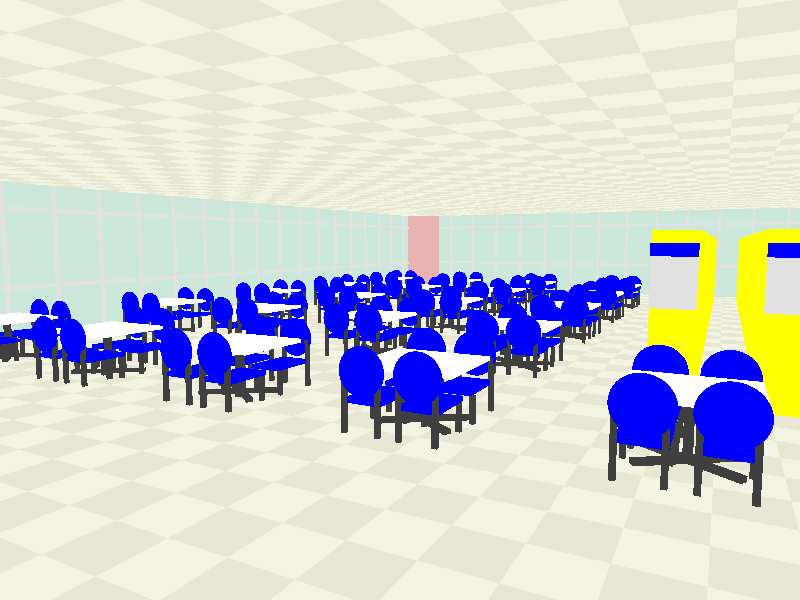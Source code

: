 // comando para renderizar:
// povray bu.pov +A0.1 +w1920 +h1080

#include "colors.inc"
#include "textures.inc"
#include "shapes.inc"


camera {
  location <0, 2.7, -5>
  look_at  <13, 1.3,  2>
}

background { color Black }

// Fonte de Luz das janelas
light_source { <20, 4.2,  18.5> color rgb <0.3, 0.3, 0.3>}
light_source { <10, 4.2,  18.5> color rgb <0.3, 0.3, 0.3>}
light_source { <30, 4.2,  18.5> color rgb <0.3, 0.3, 0.3>}
light_source { <45, 4.2,  18.5> color rgb <0.3, 0.3, 0.3>}
light_source { <45.1, 4.2,  9 > color rgb <0.3, 0.3, 0.3>}
light_source { <45.1, 4.2,  -1> color rgb <0.3, 0.3, 0.3>}
light_source { <45.1, 4.2, -11> color rgb <0.3, 0.3, 0.3>}



// Ch�o
plane {
  <0, 1, 0>, -1
  pigment {
    checker color rgb <0.8, 0.8, 0.65>, color rgb <0.9, 0.9, 0.75>
  }
}

// Teto
plane {
  <0, -1, 0>, -1
  pigment {
    checker color rgb <0.8, 0.8, 0.65>, color rgb <0.9, 0.9, 0.75>
  }
  translate <0,4,0>
}

// Paredes
plane {
  <0, 0, 1>, -1
  texture{
    pigment{ color rgb <0.6, 0.8, 0.7>}
    finish { phong 0.5}
  }
  translate <0,0,20>
}
plane {
  <1, 0, 0>, -1
  texture{
    pigment{ color rgb <0.6, 0.8, 0.7>}
    finish { phong 0.5}
  }
  translate <48,0,0>
}

// Hastes janela
#declare haste =
  box {
    <7.92, -10,-4.68>,
    <8.08, 10,-4.52>
    pigment {
      color rgb Gray
    }
  }
// Hastes horizontais
object {
  haste
  translate <7, -7, 23.6>
  rotate z*90
  translate <10, -11, 0>
}
object {
  haste
  translate <7, -7, 23.6>
  rotate z*90
  translate <30, -11, 0>
}
// Parede do fundo
object {
  haste
  translate <39, 0, 19>
  rotate x*90
  translate <0, 15.5, 10>
}
object {
  haste
  translate <39, 0, 19>
  rotate x*90
  translate <0, 18.4, 10>
}
object {
  haste
  translate <39, 0, 19>
  rotate x*90
  translate <0, 15.5, -10>
}
object {
  haste
  translate <39, 0, 19>
  rotate x*90
  translate <0, 18.4, -10>
}
// Hastes verticais
object {
  haste
  translate <7, -7, 23.6>
  rotate z*90
  translate <10, -14, 0>
}
object {
  haste
  translate <7, -7, 23.6>
  rotate z*90
  translate <30, -14, 0>
}
object {
  haste
  translate <5, 0, 23.6>
}
object {
  haste
  translate <7, 0, 23.6>
}
object {
  haste
  translate <9, 0, 23.6>
}
object {
  haste
  translate <11, 0, 23.6>
}
object {
  haste
  translate <13, 0, 23.6>
}
object {
  haste
  translate <15, 0, 23.6>
}
object {
  haste
  translate <17, 0, 23.6>
}
object {
  haste
  translate <19, 0, 23.6>
}
object {
  haste
  translate <21, 0, 23.6>
}object {
  haste
  translate <23, 0, 23.6>
}
object {
  haste
  translate <25, 0, 23.6>
}
object {
  haste
  translate <27, 0, 23.6>
}
object {
  haste
  translate <29, 0, 23.6>
}
object {
  haste
  translate <31, 0, 23.6>
}
object {
  haste
  translate <33, 0, 23.6>
}
object {
  haste
  translate <35, 0, 23.6>
}
object {
  haste
  translate <37, 0, 23.6>
}
// Parede do fundo
object {
  haste
  translate <39, 0, 20>
}
object {
  haste
  translate <39, 0, 18>
}
object {
  haste
  translate <39, 0, 16>
}
object {
  haste
  translate <39, 0, 14>
}
object {
  haste
  translate <39, 0, 12>
}
object {
  haste
  translate <39, 0, 10>
}
object {
  haste
  translate <39, 0, 8>
}
object {
  haste
  translate <39, 0, 6>
}
object {
  haste
  translate <39, 0, 4>
}
object {
  haste
  translate <39, 0, 2>
}
object {
  haste
  translate <39, 0, 0>
}
object {
  haste
  translate <39, 0, -2>
}
object {
  haste
  translate <39, 0, -4>
}

// Estante amarela
#declare estante =
  union {
    box {
      <15,  3,-4.5>,
      <45,-20,-3.5>
      pigment {
        color rgb Yellow
      }
    }
    box {
      <14.9, 2.7,-4.5>,
      <15, 1.2,-3.5>
      pigment {
        color rgb Gray
      }
    }box {
      <14.8, 2.7,-4.5>,
      <15, 2.4,-3.5>
      pigment {
        color rgb Blue
      }
    }
  }
object {
  estante
}
object {
  estante
  translate <0, 0, -2.3>
}

// Mesa
#declare mesa =
  union {
    box {
      <9, 0.3,-5.7>,
      <7, 0.2,-3.5>
      pigment {
        color rgb White
      }
    }
    box {
      <7.92, -10,-4.68>,
      <8.08, 0.2,-4.52>
      pigment {
        color rgb <0.05, 0.05, 0.05>
      }
    }
    box {
      <-0.08, 0.0, 1>
      < 0.08, 0.1,-1>
      pigment {
        color rgb <0.05, 0.05, 0.05>
      }
      rotate y*35
      translate <8, -1, -4.6>
    }
    box {
      <-0.08, 0.0, 1>
      < 0.08, 0.1,-1>
      pigment {
        color rgb <0.05, 0.05, 0.05>
      }
      rotate y*-35
      translate <8, -1, -4.6>
    }
  }

// Cadeira
#declare cadeira =
  union {
    box {
      <7, -0.4,-4.4>,
      <5.8,   -0.3,-3.6>
      texture{
        pigment{ color rgb Blue}
        // finish { phong 1}
      }
    }
    box {
      <7.95, -10,-4.65>,
      <8.05, -0.4,-4.55>
      pigment {
        color rgb <0.05, 0.05, 0.05>
      }
      translate <-1.1, 0, 0.25>
    }
    box {
      <7.95, -10,-4.65>,
      <8.05, -0.4,-4.55>
      pigment {
        color rgb <0.05, 0.05, 0.05>
      }
      translate <-1.1, 0, 1>
    }
    box {
      <7.95, -10,-4.65>,
      <8.05,  0.2,-4.55>
      pigment {
        color rgb <0.05, 0.05, 0.05>
      }
      translate <-2.2, 0, 0.25>
    }
    box {
      <7.95, -10,-4.65>,
      <8.05,  0.2,-4.55>
      pigment {
        color rgb <0.05, 0.05, 0.05>
      }
      translate <-2.2, 0, 1>
    }
    object {
      Round_Cylinder
       (<0,0,0>,<0,0.3001,0>,0.5,0.15,0)
      texture{
        pigment{ color rgb Blue}
        // finish { phong 1}
      }
      scale <1, 0.5, 1>
      rotate <90, 90, 0>
      translate <5.7, 0.25, -4>
    }
  }

#declare carteira =
  union {
    object {
      mesa
      translate <3, 0, 0>
    }
    object {
      cadeira
      translate <3.8, 0, 0>
    }
    object {
      cadeira
      translate <3.8, 0, -1.2>
    }
    object {
      cadeira
      translate <-5.2, 0, 4>
      rotate y*180
      translate <13, 0, -4>
    }
    object {
      cadeira
      translate <-5.2, 0, 4>
      rotate y*180
      translate <13, 0, -5.2>
    }
  }

// Fila 1
object {
  carteira
}
object {
  carteira
  translate <0, 0, 05>
}
object {
  carteira
  translate <0, 0, 10>
}
object {
  carteira
  translate <0, 0, 15>
}
object {
  carteira
  translate <0, 0, 20>
}
// Fila 2
object {
  carteira
  translate <6.5, 0, 05>
}
object {
  carteira
  translate <6.5, 0, 10>
}
object {
  carteira
  translate <6.5, 0, 15>
}
object {
  carteira
  translate <6.5, 0, 20>
}
// Fila 3
object {
  carteira
  translate <13, 0, 05>
}
object {
  carteira
  translate <13, 0, 10>
}
object {
  carteira
  translate <13, 0, 15>
}
object {
  carteira
  translate <13, 0, 20>
}
// Fila 4
object {
  carteira
  translate <19.5, 0, 05>
}
object {
  carteira
  translate <19.5, 0, 10>
}
object {
  carteira
  translate <19.5, 0, 15>
}
object {
  carteira
  translate <19.5, 0, 20>
}
// Fila 5
object {
  carteira
  translate <26, 0, 05>
}
object {
  carteira
  translate <26, 0, 10>
}
object {
  carteira
  translate <26, 0, 15>
}
object {
  carteira
  translate <26, 0, 20>
}

// Coluna salmão
box {
  <55,10,16.5>,
  <46,-10,30>
  pigment {
    color rgb <0.8, 0.45, 0.45>
  }
}
